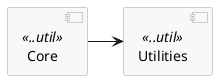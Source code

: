 @startuml

skinparam componentStyle uml2
skinparam component {
  BorderColor #a0a0a0
  BackgroundColor #f8f8f8
}

[Utilities] <<..util>>
[Core] <<..util>>
[Core] -> [Utilities]

@enduml
